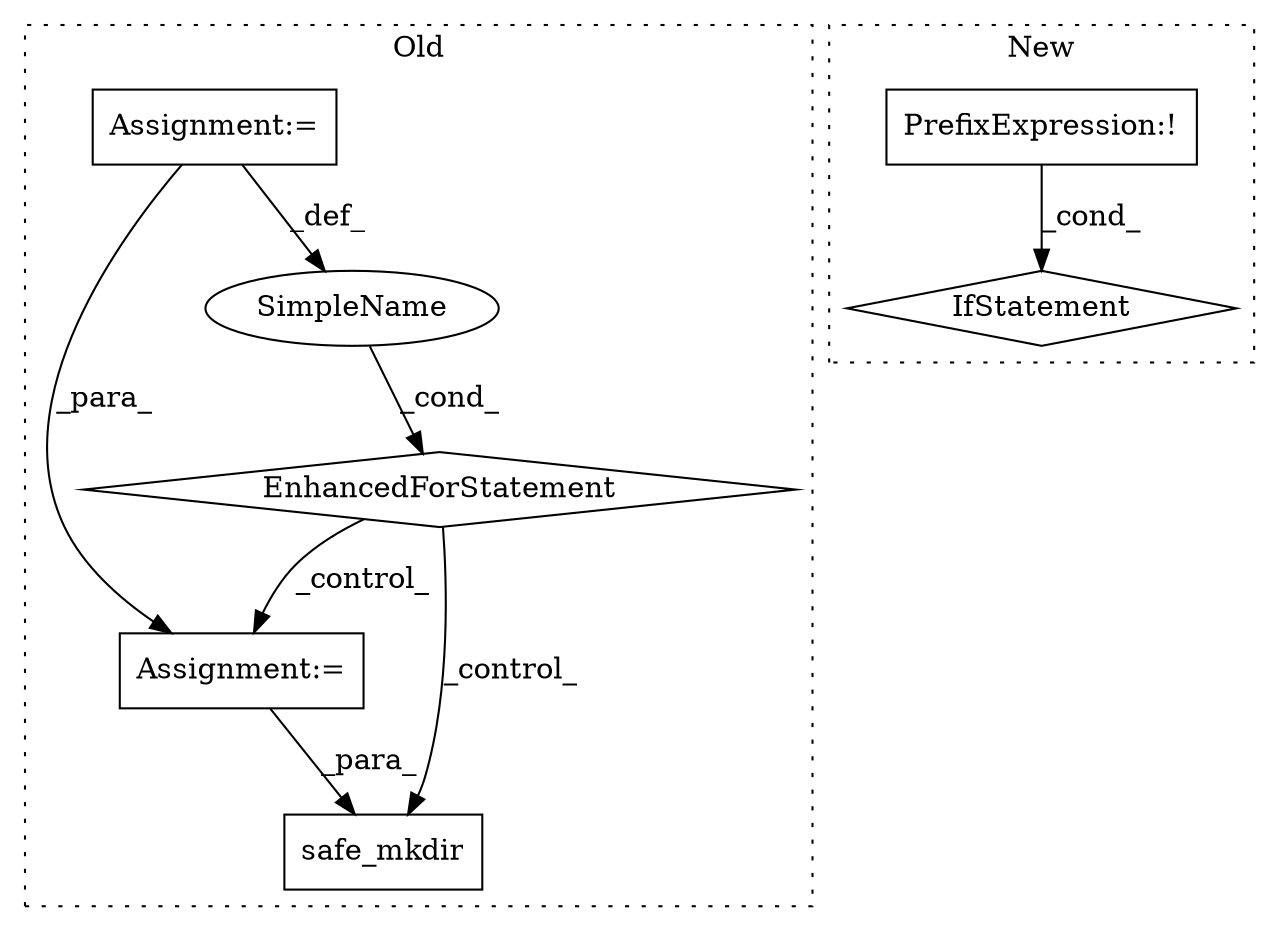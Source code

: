 digraph G {
subgraph cluster0 {
1 [label="safe_mkdir" a="32" s="2366,2388" l="11,1" shape="box"];
4 [label="Assignment:=" a="7" s="2312" l="1" shape="box"];
5 [label="EnhancedForStatement" a="70" s="2068,2171" l="61,2" shape="diamond"];
6 [label="SimpleName" a="42" s="2141" l="3" shape="ellipse"];
7 [label="Assignment:=" a="7" s="2068,2171" l="61,2" shape="box"];
label = "Old";
style="dotted";
}
subgraph cluster1 {
2 [label="IfStatement" a="25" s="2256,2269" l="4,2" shape="diamond"];
3 [label="PrefixExpression:!" a="38" s="2260" l="1" shape="box"];
label = "New";
style="dotted";
}
3 -> 2 [label="_cond_"];
4 -> 1 [label="_para_"];
5 -> 1 [label="_control_"];
5 -> 4 [label="_control_"];
6 -> 5 [label="_cond_"];
7 -> 4 [label="_para_"];
7 -> 6 [label="_def_"];
}